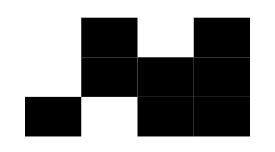 digraph grafica{

        tbl [

        shape=plaintext

        label=<

        <table border="0" cellborder = "0" cellspacing="0">
<tr><td>    </td><td bgcolor="black">     </td><td>    </td><td bgcolor="black">     </td></tr>
<tr><td>    </td><td bgcolor="black">     </td><td bgcolor="black">     </td><td bgcolor="black">     </td></tr>
<tr><td bgcolor="black">     </td><td>    </td><td bgcolor="black">     </td><td bgcolor="black">     </td></tr></table>
                    >];
                }